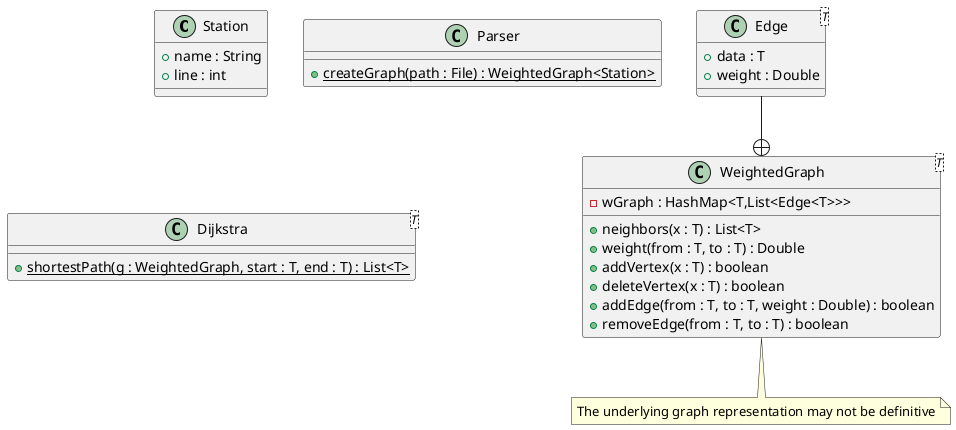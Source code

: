 @startuml

class Station {
   + name : String
   + line : int
}

class Parser {
   + createGraph(path : File) : WeightedGraph<Station> {static}
}

note "The underlying graph representation may not be definitive" as GRAPH_NOTE
WeightedGraph .. GRAPH_NOTE

class WeightedGraph<T>{
   - wGraph : HashMap<T,List<Edge<T>>>
   + neighbors(x : T) : List<T>
   + weight(from : T, to : T) : Double
   + addVertex(x : T) : boolean
   + deleteVertex(x : T) : boolean
   + addEdge(from : T, to : T, weight : Double) : boolean
   + removeEdge(from : T, to : T) : boolean
}

class Edge<T> {
   + data : T
   + weight : Double
}


class Dijkstra<T> {
   + shortestPath(g : WeightedGraph, start : T, end : T) : List<T> {static}
}


Edge --+ WeightedGraph

@enduml
